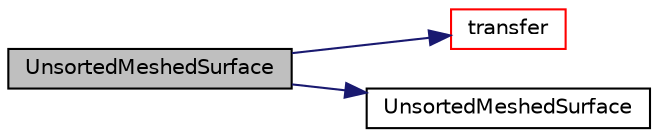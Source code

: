 digraph "UnsortedMeshedSurface"
{
  bgcolor="transparent";
  edge [fontname="Helvetica",fontsize="10",labelfontname="Helvetica",labelfontsize="10"];
  node [fontname="Helvetica",fontsize="10",shape=record];
  rankdir="LR";
  Node99 [label="UnsortedMeshedSurface",height=0.2,width=0.4,color="black", fillcolor="grey75", style="filled", fontcolor="black"];
  Node99 -> Node100 [color="midnightblue",fontsize="10",style="solid",fontname="Helvetica"];
  Node100 [label="transfer",height=0.2,width=0.4,color="red",URL="$a30841.html#a6df38f92358a4c8ec775d27efb154326",tooltip="Transfer the contents of the argument and annul the argument. "];
  Node99 -> Node141 [color="midnightblue",fontsize="10",style="solid",fontname="Helvetica"];
  Node141 [label="UnsortedMeshedSurface",height=0.2,width=0.4,color="black",URL="$a30841.html#aaf787f80bb51ae94093708b83732bc08",tooltip="Construct null. "];
}
